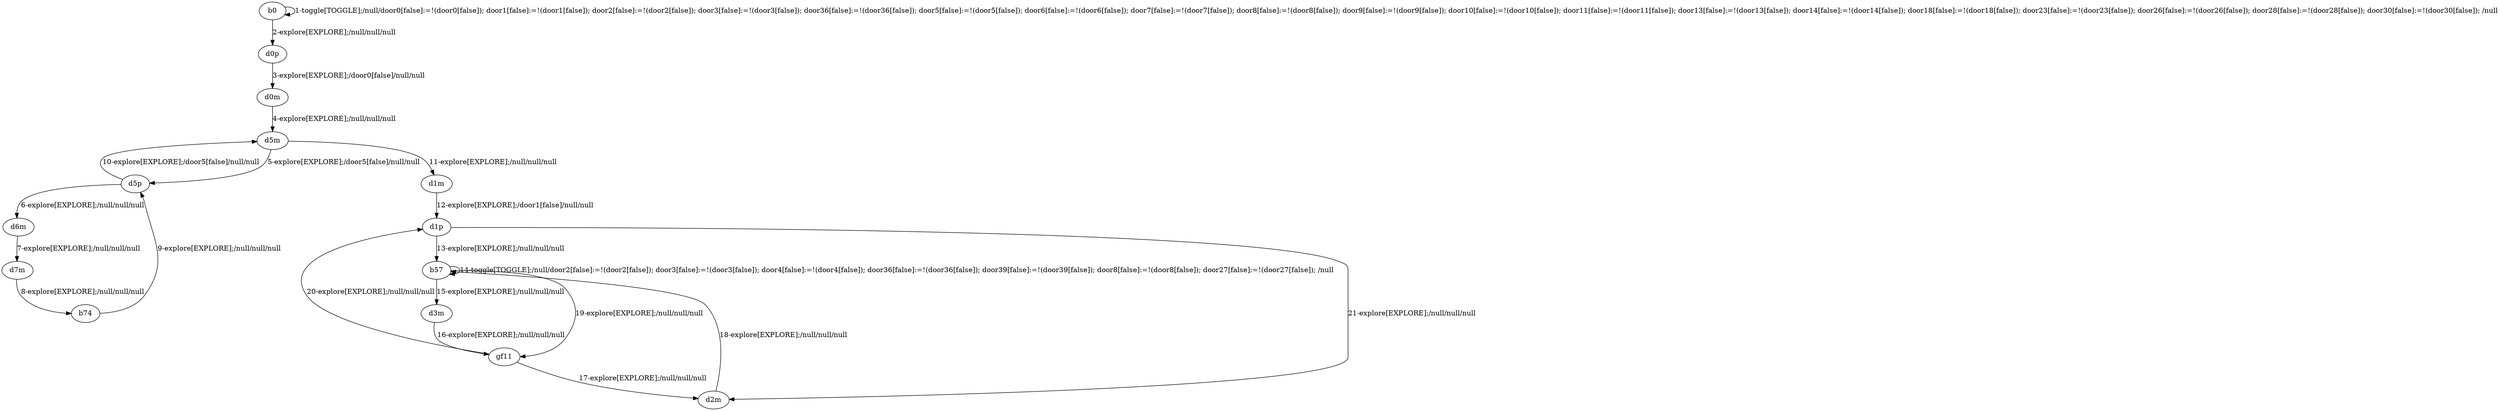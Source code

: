 # Total number of goals covered by this test: 1
# d5p --> d5m

digraph g {
"b0" -> "b0" [label = "1-toggle[TOGGLE];/null/door0[false]:=!(door0[false]); door1[false]:=!(door1[false]); door2[false]:=!(door2[false]); door3[false]:=!(door3[false]); door36[false]:=!(door36[false]); door5[false]:=!(door5[false]); door6[false]:=!(door6[false]); door7[false]:=!(door7[false]); door8[false]:=!(door8[false]); door9[false]:=!(door9[false]); door10[false]:=!(door10[false]); door11[false]:=!(door11[false]); door13[false]:=!(door13[false]); door14[false]:=!(door14[false]); door18[false]:=!(door18[false]); door23[false]:=!(door23[false]); door26[false]:=!(door26[false]); door28[false]:=!(door28[false]); door30[false]:=!(door30[false]); /null"];
"b0" -> "d0p" [label = "2-explore[EXPLORE];/null/null/null"];
"d0p" -> "d0m" [label = "3-explore[EXPLORE];/door0[false]/null/null"];
"d0m" -> "d5m" [label = "4-explore[EXPLORE];/null/null/null"];
"d5m" -> "d5p" [label = "5-explore[EXPLORE];/door5[false]/null/null"];
"d5p" -> "d6m" [label = "6-explore[EXPLORE];/null/null/null"];
"d6m" -> "d7m" [label = "7-explore[EXPLORE];/null/null/null"];
"d7m" -> "b74" [label = "8-explore[EXPLORE];/null/null/null"];
"b74" -> "d5p" [label = "9-explore[EXPLORE];/null/null/null"];
"d5p" -> "d5m" [label = "10-explore[EXPLORE];/door5[false]/null/null"];
"d5m" -> "d1m" [label = "11-explore[EXPLORE];/null/null/null"];
"d1m" -> "d1p" [label = "12-explore[EXPLORE];/door1[false]/null/null"];
"d1p" -> "b57" [label = "13-explore[EXPLORE];/null/null/null"];
"b57" -> "b57" [label = "14-toggle[TOGGLE];/null/door2[false]:=!(door2[false]); door3[false]:=!(door3[false]); door4[false]:=!(door4[false]); door36[false]:=!(door36[false]); door39[false]:=!(door39[false]); door8[false]:=!(door8[false]); door27[false]:=!(door27[false]); /null"];
"b57" -> "d3m" [label = "15-explore[EXPLORE];/null/null/null"];
"d3m" -> "gf11" [label = "16-explore[EXPLORE];/null/null/null"];
"gf11" -> "d2m" [label = "17-explore[EXPLORE];/null/null/null"];
"d2m" -> "b57" [label = "18-explore[EXPLORE];/null/null/null"];
"b57" -> "gf11" [label = "19-explore[EXPLORE];/null/null/null"];
"gf11" -> "d1p" [label = "20-explore[EXPLORE];/null/null/null"];
"d1p" -> "d2m" [label = "21-explore[EXPLORE];/null/null/null"];
}